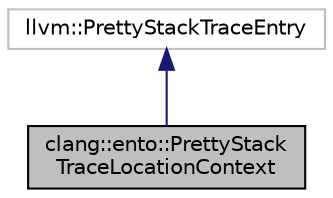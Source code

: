 digraph "clang::ento::PrettyStackTraceLocationContext"
{
 // LATEX_PDF_SIZE
  bgcolor="transparent";
  edge [fontname="Helvetica",fontsize="10",labelfontname="Helvetica",labelfontsize="10"];
  node [fontname="Helvetica",fontsize="10",shape=record];
  Node1 [label="clang::ento::PrettyStack\lTraceLocationContext",height=0.2,width=0.4,color="black", fillcolor="grey75", style="filled", fontcolor="black",tooltip="While alive, includes the current analysis stack in a crash trace."];
  Node2 -> Node1 [dir="back",color="midnightblue",fontsize="10",style="solid",fontname="Helvetica"];
  Node2 [label="llvm::PrettyStackTraceEntry",height=0.2,width=0.4,color="grey75",tooltip=" "];
}
